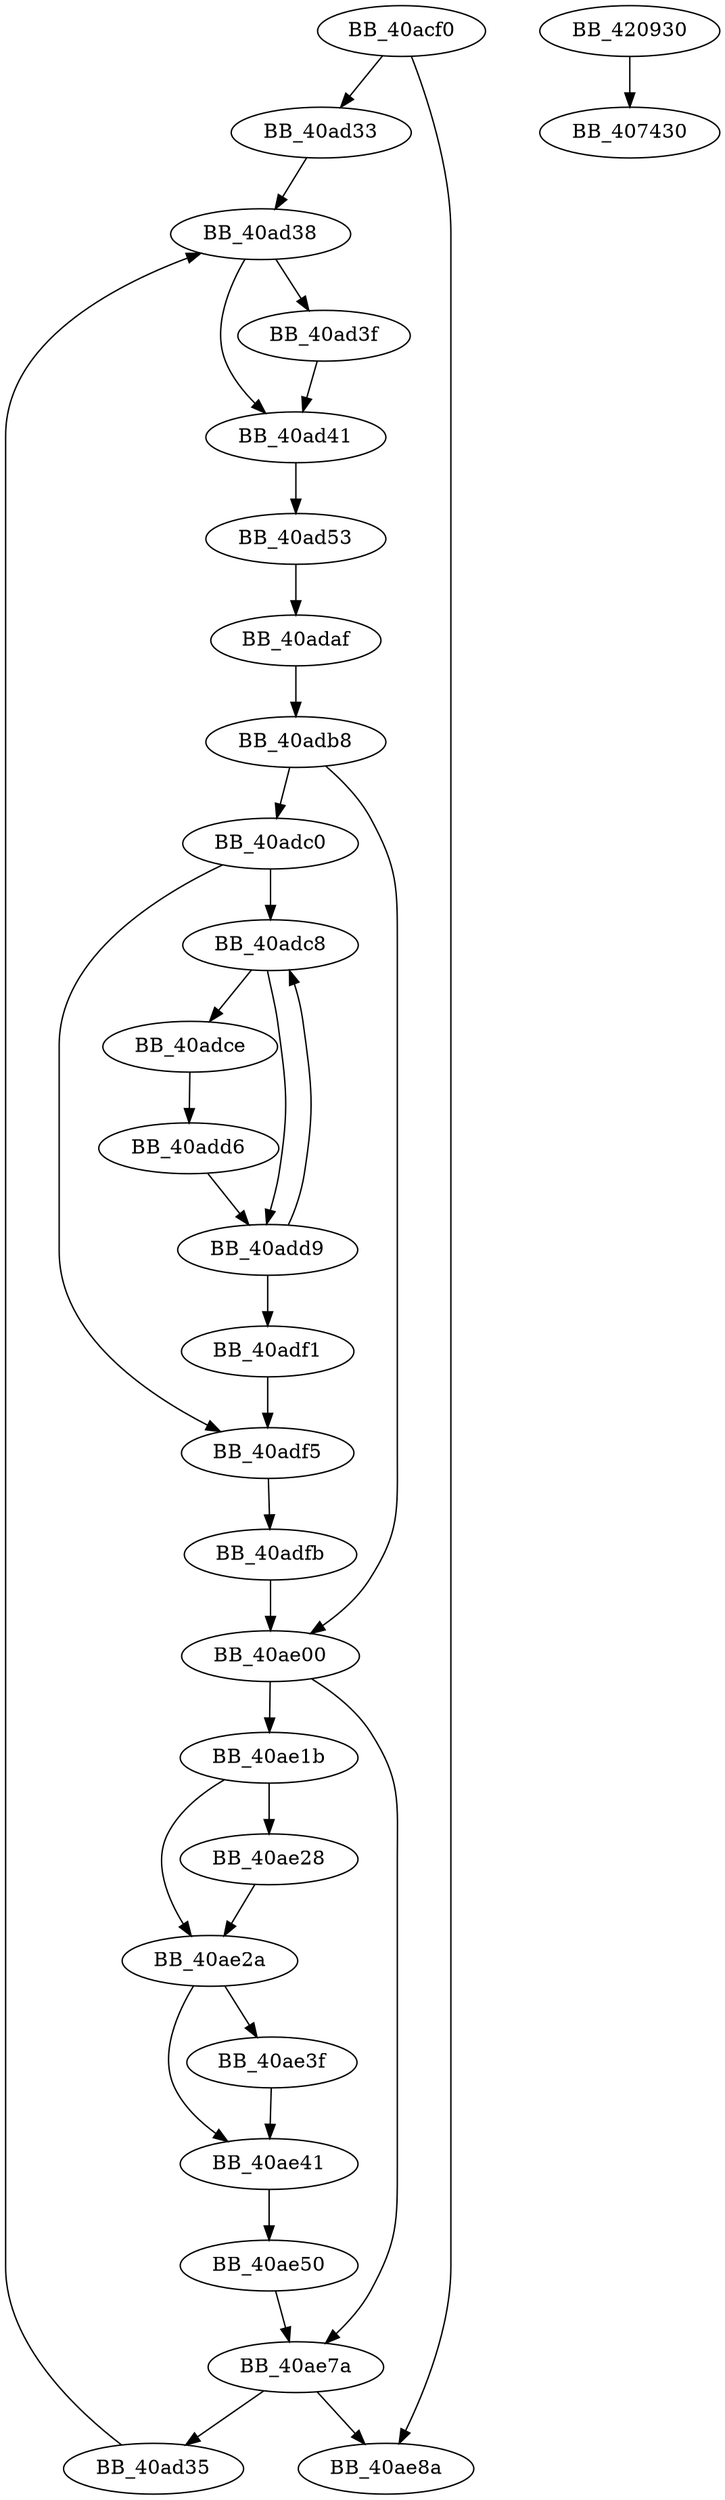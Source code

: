 DiGraph sub_40ACF0{
BB_40acf0->BB_40ad33
BB_40acf0->BB_40ae8a
BB_40ad33->BB_40ad38
BB_40ad35->BB_40ad38
BB_40ad38->BB_40ad3f
BB_40ad38->BB_40ad41
BB_40ad3f->BB_40ad41
BB_40ad41->BB_40ad53
BB_40ad53->BB_40adaf
BB_40adaf->BB_40adb8
BB_40adb8->BB_40adc0
BB_40adb8->BB_40ae00
BB_40adc0->BB_40adc8
BB_40adc0->BB_40adf5
BB_40adc8->BB_40adce
BB_40adc8->BB_40add9
BB_40adce->BB_40add6
BB_40add6->BB_40add9
BB_40add9->BB_40adc8
BB_40add9->BB_40adf1
BB_40adf1->BB_40adf5
BB_40adf5->BB_40adfb
BB_40adfb->BB_40ae00
BB_40ae00->BB_40ae1b
BB_40ae00->BB_40ae7a
BB_40ae1b->BB_40ae28
BB_40ae1b->BB_40ae2a
BB_40ae28->BB_40ae2a
BB_40ae2a->BB_40ae3f
BB_40ae2a->BB_40ae41
BB_40ae3f->BB_40ae41
BB_40ae41->BB_40ae50
BB_40ae50->BB_40ae7a
BB_40ae7a->BB_40ad35
BB_40ae7a->BB_40ae8a
BB_420930->BB_407430
}
